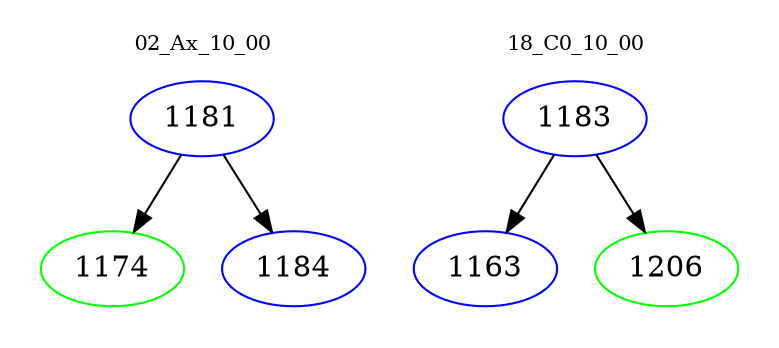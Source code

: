 digraph{
subgraph cluster_0 {
color = white
label = "02_Ax_10_00";
fontsize=10;
T0_1181 [label="1181", color="blue"]
T0_1181 -> T0_1174 [color="black"]
T0_1174 [label="1174", color="green"]
T0_1181 -> T0_1184 [color="black"]
T0_1184 [label="1184", color="blue"]
}
subgraph cluster_1 {
color = white
label = "18_C0_10_00";
fontsize=10;
T1_1183 [label="1183", color="blue"]
T1_1183 -> T1_1163 [color="black"]
T1_1163 [label="1163", color="blue"]
T1_1183 -> T1_1206 [color="black"]
T1_1206 [label="1206", color="green"]
}
}
